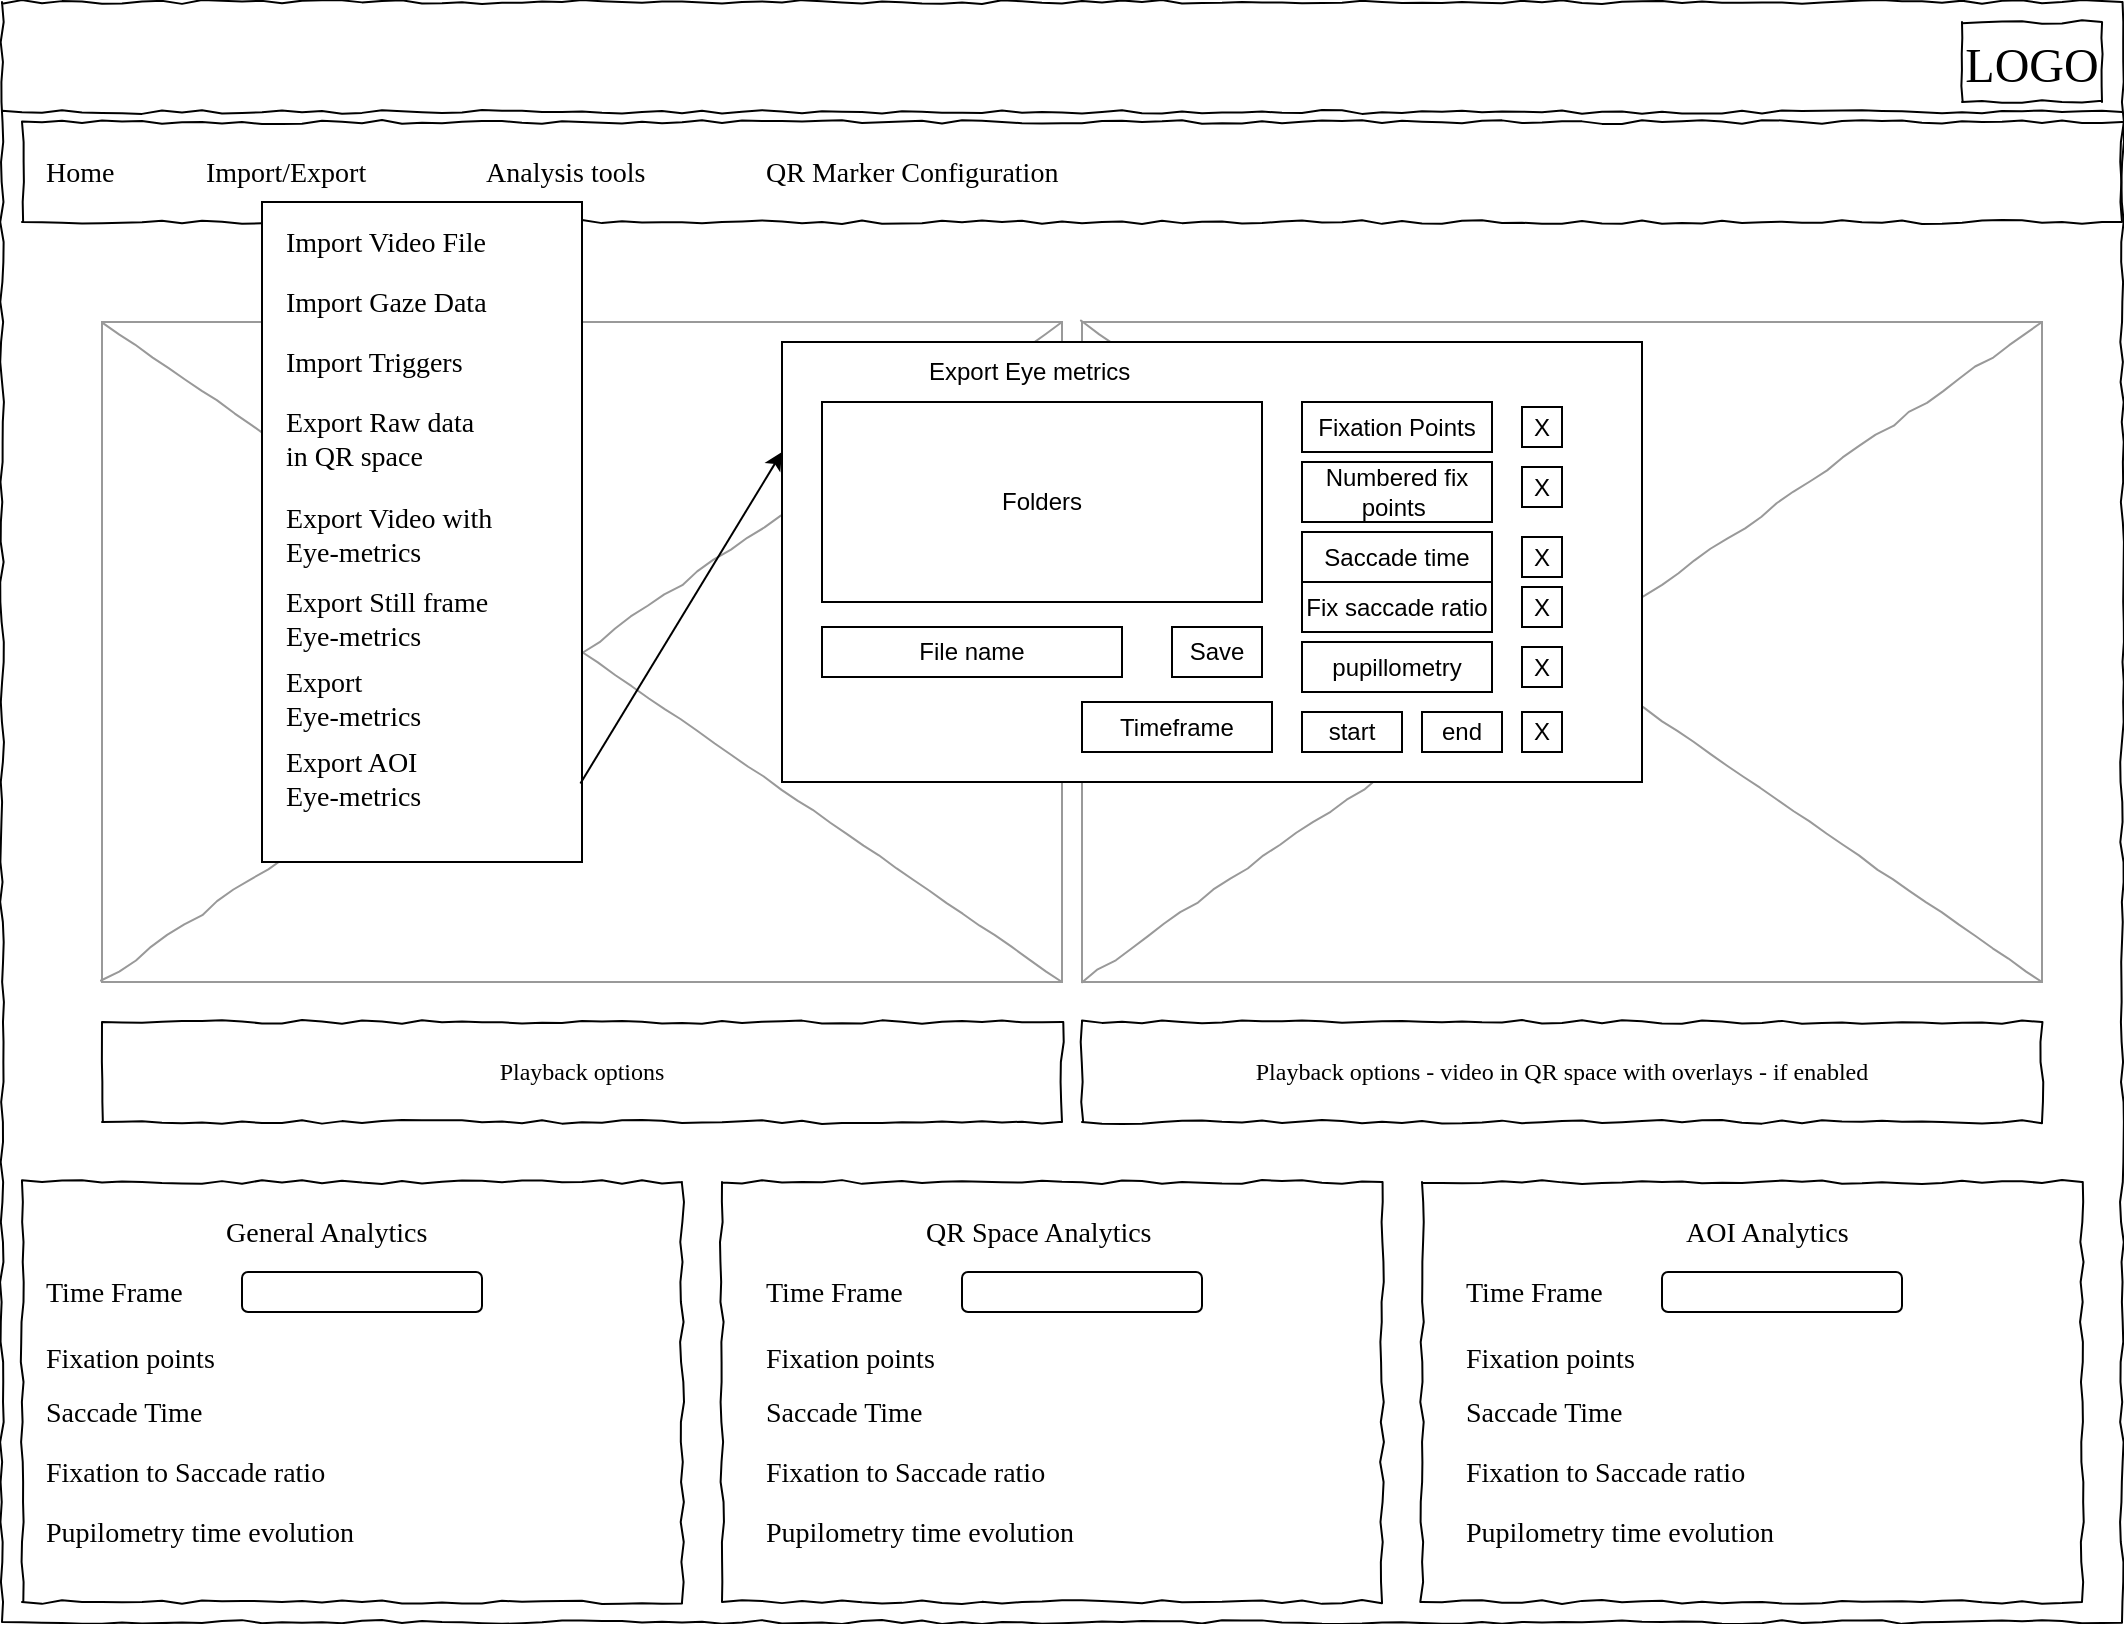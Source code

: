 <mxfile version="21.2.1" type="device">
  <diagram name="Page-1" id="03018318-947c-dd8e-b7a3-06fadd420f32">
    <mxGraphModel dx="988" dy="573" grid="1" gridSize="10" guides="1" tooltips="1" connect="1" arrows="1" fold="1" page="1" pageScale="1" pageWidth="1100" pageHeight="850" background="#ffffff" math="0" shadow="0">
      <root>
        <mxCell id="0" />
        <mxCell id="1" parent="0" />
        <mxCell id="677b7b8949515195-1" value="" style="whiteSpace=wrap;html=1;rounded=0;shadow=0;labelBackgroundColor=none;strokeColor=#000000;strokeWidth=1;fillColor=none;fontFamily=Verdana;fontSize=12;fontColor=#000000;align=center;comic=1;" parent="1" vertex="1">
          <mxGeometry x="20" y="20" width="1060" height="810" as="geometry" />
        </mxCell>
        <mxCell id="677b7b8949515195-2" value="&lt;font style=&quot;font-size: 24px;&quot;&gt;LOGO&lt;/font&gt;" style="whiteSpace=wrap;html=1;rounded=0;shadow=0;labelBackgroundColor=none;strokeWidth=1;fontFamily=Verdana;fontSize=28;align=center;comic=1;" parent="1" vertex="1">
          <mxGeometry x="1000" y="30" width="70" height="40" as="geometry" />
        </mxCell>
        <mxCell id="677b7b8949515195-8" value="" style="whiteSpace=wrap;html=1;rounded=0;shadow=0;labelBackgroundColor=none;strokeWidth=1;fillColor=none;fontFamily=Verdana;fontSize=12;align=center;comic=1;" parent="1" vertex="1">
          <mxGeometry x="30" y="610" width="330" height="210" as="geometry" />
        </mxCell>
        <mxCell id="677b7b8949515195-9" value="" style="line;strokeWidth=1;html=1;rounded=0;shadow=0;labelBackgroundColor=none;fillColor=none;fontFamily=Verdana;fontSize=14;fontColor=#000000;align=center;comic=1;" parent="1" vertex="1">
          <mxGeometry x="20" y="70" width="1060" height="10" as="geometry" />
        </mxCell>
        <mxCell id="677b7b8949515195-10" value="" style="whiteSpace=wrap;html=1;rounded=0;shadow=0;labelBackgroundColor=none;strokeWidth=1;fillColor=none;fontFamily=Verdana;fontSize=12;align=center;comic=1;" parent="1" vertex="1">
          <mxGeometry x="30" y="80" width="1050" height="50" as="geometry" />
        </mxCell>
        <mxCell id="677b7b8949515195-11" value="Home" style="text;html=1;points=[];align=left;verticalAlign=top;spacingTop=-4;fontSize=14;fontFamily=Verdana" parent="1" vertex="1">
          <mxGeometry x="40" y="95" width="60" height="15" as="geometry" />
        </mxCell>
        <mxCell id="677b7b8949515195-12" value="Import/Export" style="text;html=1;points=[];align=left;verticalAlign=top;spacingTop=-4;fontSize=14;fontFamily=Verdana" parent="1" vertex="1">
          <mxGeometry x="120" y="95" width="60" height="20" as="geometry" />
        </mxCell>
        <mxCell id="677b7b8949515195-13" value="Analysis tools" style="text;html=1;points=[];align=left;verticalAlign=top;spacingTop=-4;fontSize=14;fontFamily=Verdana" parent="1" vertex="1">
          <mxGeometry x="260" y="95" width="60" height="20" as="geometry" />
        </mxCell>
        <mxCell id="677b7b8949515195-14" value="QR Marker Configuration&amp;nbsp;" style="text;html=1;points=[];align=left;verticalAlign=top;spacingTop=-4;fontSize=14;fontFamily=Verdana" parent="1" vertex="1">
          <mxGeometry x="400" y="95" width="60" height="20" as="geometry" />
        </mxCell>
        <mxCell id="677b7b8949515195-16" value="" style="verticalLabelPosition=bottom;shadow=0;dashed=0;align=center;html=1;verticalAlign=top;strokeWidth=1;shape=mxgraph.mockup.graphics.simpleIcon;strokeColor=#999999;rounded=0;labelBackgroundColor=none;fontFamily=Verdana;fontSize=14;fontColor=#000000;comic=1;" parent="1" vertex="1">
          <mxGeometry x="70" y="180" width="480" height="330" as="geometry" />
        </mxCell>
        <mxCell id="qwBX4drv_svDkVCXMGxv-3" value="Playback options" style="whiteSpace=wrap;html=1;rounded=0;shadow=0;labelBackgroundColor=none;strokeWidth=1;fillColor=none;fontFamily=Verdana;fontSize=12;align=center;comic=1;" parent="1" vertex="1">
          <mxGeometry x="70" y="530" width="480" height="50" as="geometry" />
        </mxCell>
        <mxCell id="qwBX4drv_svDkVCXMGxv-4" value="General Analytics&amp;nbsp;" style="text;html=1;points=[];align=left;verticalAlign=top;spacingTop=-4;fontSize=14;fontFamily=Verdana" parent="1" vertex="1">
          <mxGeometry x="130" y="625" width="60" height="15" as="geometry" />
        </mxCell>
        <mxCell id="qwBX4drv_svDkVCXMGxv-5" value="Time Frame&amp;nbsp;" style="text;html=1;points=[];align=left;verticalAlign=top;spacingTop=-4;fontSize=14;fontFamily=Verdana" parent="1" vertex="1">
          <mxGeometry x="40" y="655" width="60" height="15" as="geometry" />
        </mxCell>
        <mxCell id="qwBX4drv_svDkVCXMGxv-7" value="Fixation points&amp;nbsp;" style="text;html=1;points=[];align=left;verticalAlign=top;spacingTop=-4;fontSize=14;fontFamily=Verdana" parent="1" vertex="1">
          <mxGeometry x="40" y="687.5" width="60" height="15" as="geometry" />
        </mxCell>
        <mxCell id="qwBX4drv_svDkVCXMGxv-8" value="Saccade Time" style="text;html=1;points=[];align=left;verticalAlign=top;spacingTop=-4;fontSize=14;fontFamily=Verdana" parent="1" vertex="1">
          <mxGeometry x="40" y="715" width="60" height="15" as="geometry" />
        </mxCell>
        <mxCell id="qwBX4drv_svDkVCXMGxv-9" value="Fixation to Saccade ratio" style="text;html=1;points=[];align=left;verticalAlign=top;spacingTop=-4;fontSize=14;fontFamily=Verdana" parent="1" vertex="1">
          <mxGeometry x="40" y="745" width="60" height="15" as="geometry" />
        </mxCell>
        <mxCell id="qwBX4drv_svDkVCXMGxv-10" value="" style="rounded=1;whiteSpace=wrap;html=1;" parent="1" vertex="1">
          <mxGeometry x="140" y="655" width="120" height="20" as="geometry" />
        </mxCell>
        <mxCell id="qwBX4drv_svDkVCXMGxv-11" value="" style="whiteSpace=wrap;html=1;rounded=0;shadow=0;labelBackgroundColor=none;strokeWidth=1;fillColor=none;fontFamily=Verdana;fontSize=12;align=center;comic=1;" parent="1" vertex="1">
          <mxGeometry x="380" y="610" width="330" height="210" as="geometry" />
        </mxCell>
        <mxCell id="qwBX4drv_svDkVCXMGxv-19" value="QR Space Analytics" style="text;html=1;points=[];align=left;verticalAlign=top;spacingTop=-4;fontSize=14;fontFamily=Verdana" parent="1" vertex="1">
          <mxGeometry x="480" y="625" width="60" height="15" as="geometry" />
        </mxCell>
        <mxCell id="qwBX4drv_svDkVCXMGxv-20" value="Time Frame&amp;nbsp;" style="text;html=1;points=[];align=left;verticalAlign=top;spacingTop=-4;fontSize=14;fontFamily=Verdana" parent="1" vertex="1">
          <mxGeometry x="400" y="655" width="60" height="15" as="geometry" />
        </mxCell>
        <mxCell id="qwBX4drv_svDkVCXMGxv-21" value="Fixation points&amp;nbsp;" style="text;html=1;points=[];align=left;verticalAlign=top;spacingTop=-4;fontSize=14;fontFamily=Verdana" parent="1" vertex="1">
          <mxGeometry x="400" y="687.5" width="60" height="15" as="geometry" />
        </mxCell>
        <mxCell id="qwBX4drv_svDkVCXMGxv-22" value="Saccade Time" style="text;html=1;points=[];align=left;verticalAlign=top;spacingTop=-4;fontSize=14;fontFamily=Verdana" parent="1" vertex="1">
          <mxGeometry x="400" y="715" width="60" height="15" as="geometry" />
        </mxCell>
        <mxCell id="qwBX4drv_svDkVCXMGxv-23" value="Fixation to Saccade ratio" style="text;html=1;points=[];align=left;verticalAlign=top;spacingTop=-4;fontSize=14;fontFamily=Verdana" parent="1" vertex="1">
          <mxGeometry x="400" y="745" width="60" height="15" as="geometry" />
        </mxCell>
        <mxCell id="qwBX4drv_svDkVCXMGxv-24" value="" style="rounded=1;whiteSpace=wrap;html=1;" parent="1" vertex="1">
          <mxGeometry x="500" y="655" width="120" height="20" as="geometry" />
        </mxCell>
        <mxCell id="qwBX4drv_svDkVCXMGxv-25" value="" style="whiteSpace=wrap;html=1;rounded=0;shadow=0;labelBackgroundColor=none;strokeWidth=1;fillColor=none;fontFamily=Verdana;fontSize=12;align=center;comic=1;" parent="1" vertex="1">
          <mxGeometry x="730" y="610" width="330" height="210" as="geometry" />
        </mxCell>
        <mxCell id="qwBX4drv_svDkVCXMGxv-26" value="AOI Analytics" style="text;html=1;points=[];align=left;verticalAlign=top;spacingTop=-4;fontSize=14;fontFamily=Verdana" parent="1" vertex="1">
          <mxGeometry x="860" y="625" width="60" height="15" as="geometry" />
        </mxCell>
        <mxCell id="qwBX4drv_svDkVCXMGxv-27" value="Time Frame&amp;nbsp;" style="text;html=1;points=[];align=left;verticalAlign=top;spacingTop=-4;fontSize=14;fontFamily=Verdana" parent="1" vertex="1">
          <mxGeometry x="750" y="655" width="60" height="15" as="geometry" />
        </mxCell>
        <mxCell id="qwBX4drv_svDkVCXMGxv-28" value="Fixation points&amp;nbsp;" style="text;html=1;points=[];align=left;verticalAlign=top;spacingTop=-4;fontSize=14;fontFamily=Verdana" parent="1" vertex="1">
          <mxGeometry x="750" y="687.5" width="60" height="15" as="geometry" />
        </mxCell>
        <mxCell id="qwBX4drv_svDkVCXMGxv-29" value="Saccade Time" style="text;html=1;points=[];align=left;verticalAlign=top;spacingTop=-4;fontSize=14;fontFamily=Verdana" parent="1" vertex="1">
          <mxGeometry x="750" y="715" width="60" height="15" as="geometry" />
        </mxCell>
        <mxCell id="qwBX4drv_svDkVCXMGxv-30" value="Fixation to Saccade ratio" style="text;html=1;points=[];align=left;verticalAlign=top;spacingTop=-4;fontSize=14;fontFamily=Verdana" parent="1" vertex="1">
          <mxGeometry x="750" y="745" width="60" height="15" as="geometry" />
        </mxCell>
        <mxCell id="qwBX4drv_svDkVCXMGxv-31" value="" style="rounded=1;whiteSpace=wrap;html=1;" parent="1" vertex="1">
          <mxGeometry x="850" y="655" width="120" height="20" as="geometry" />
        </mxCell>
        <mxCell id="qwBX4drv_svDkVCXMGxv-34" value="Pupilometry time evolution" style="text;html=1;points=[];align=left;verticalAlign=top;spacingTop=-4;fontSize=14;fontFamily=Verdana" parent="1" vertex="1">
          <mxGeometry x="40" y="775" width="60" height="15" as="geometry" />
        </mxCell>
        <mxCell id="qwBX4drv_svDkVCXMGxv-36" value="Pupilometry time evolution" style="text;html=1;points=[];align=left;verticalAlign=top;spacingTop=-4;fontSize=14;fontFamily=Verdana" parent="1" vertex="1">
          <mxGeometry x="400" y="775" width="60" height="15" as="geometry" />
        </mxCell>
        <mxCell id="qwBX4drv_svDkVCXMGxv-37" value="Pupilometry time evolution" style="text;html=1;points=[];align=left;verticalAlign=top;spacingTop=-4;fontSize=14;fontFamily=Verdana" parent="1" vertex="1">
          <mxGeometry x="750" y="775" width="60" height="15" as="geometry" />
        </mxCell>
        <mxCell id="qwBX4drv_svDkVCXMGxv-38" value="" style="verticalLabelPosition=bottom;shadow=0;dashed=0;align=center;html=1;verticalAlign=top;strokeWidth=1;shape=mxgraph.mockup.graphics.simpleIcon;strokeColor=#999999;rounded=0;labelBackgroundColor=none;fontFamily=Verdana;fontSize=14;fontColor=#000000;comic=1;" parent="1" vertex="1">
          <mxGeometry x="560" y="180" width="480" height="330" as="geometry" />
        </mxCell>
        <mxCell id="qwBX4drv_svDkVCXMGxv-39" value="Playback options - video in QR space with overlays - if enabled" style="whiteSpace=wrap;html=1;rounded=0;shadow=0;labelBackgroundColor=none;strokeWidth=1;fillColor=none;fontFamily=Verdana;fontSize=12;align=center;comic=1;" parent="1" vertex="1">
          <mxGeometry x="560" y="530" width="480" height="50" as="geometry" />
        </mxCell>
        <mxCell id="qwBX4drv_svDkVCXMGxv-40" value="" style="rounded=0;whiteSpace=wrap;html=1;" parent="1" vertex="1">
          <mxGeometry x="150" y="120" width="160" height="330" as="geometry" />
        </mxCell>
        <mxCell id="qwBX4drv_svDkVCXMGxv-41" value="Import Video File" style="text;html=1;points=[];align=left;verticalAlign=top;spacingTop=-4;fontSize=14;fontFamily=Verdana" parent="1" vertex="1">
          <mxGeometry x="160" y="130" width="60" height="15" as="geometry" />
        </mxCell>
        <mxCell id="qwBX4drv_svDkVCXMGxv-42" value="Import Gaze Data" style="text;html=1;points=[];align=left;verticalAlign=top;spacingTop=-4;fontSize=14;fontFamily=Verdana" parent="1" vertex="1">
          <mxGeometry x="160" y="160" width="60" height="15" as="geometry" />
        </mxCell>
        <mxCell id="qwBX4drv_svDkVCXMGxv-43" value="Export Raw data&lt;br&gt;in QR space" style="text;html=1;points=[];align=left;verticalAlign=top;spacingTop=-4;fontSize=14;fontFamily=Verdana" parent="1" vertex="1">
          <mxGeometry x="160" y="220" width="60" height="15" as="geometry" />
        </mxCell>
        <mxCell id="qwBX4drv_svDkVCXMGxv-44" value="Export Video with&amp;nbsp;&lt;br&gt;Eye-metrics" style="text;html=1;points=[];align=left;verticalAlign=top;spacingTop=-4;fontSize=14;fontFamily=Verdana" parent="1" vertex="1">
          <mxGeometry x="160" y="267.5" width="60" height="15" as="geometry" />
        </mxCell>
        <mxCell id="qwBX4drv_svDkVCXMGxv-45" value="Export Still frame&amp;nbsp;&lt;br&gt;Eye-metrics" style="text;html=1;points=[];align=left;verticalAlign=top;spacingTop=-4;fontSize=14;fontFamily=Verdana" parent="1" vertex="1">
          <mxGeometry x="160" y="310" width="60" height="15" as="geometry" />
        </mxCell>
        <mxCell id="qwBX4drv_svDkVCXMGxv-46" value="Export&amp;nbsp;&amp;nbsp;&lt;br&gt;Eye-metrics" style="text;html=1;points=[];align=left;verticalAlign=top;spacingTop=-4;fontSize=14;fontFamily=Verdana" parent="1" vertex="1">
          <mxGeometry x="160" y="350" width="60" height="15" as="geometry" />
        </mxCell>
        <mxCell id="qwBX4drv_svDkVCXMGxv-47" value="Export AOI&amp;nbsp;&lt;br&gt;Eye-metrics" style="text;html=1;points=[];align=left;verticalAlign=top;spacingTop=-4;fontSize=14;fontFamily=Verdana" parent="1" vertex="1">
          <mxGeometry x="160" y="390" width="60" height="15" as="geometry" />
        </mxCell>
        <mxCell id="AHtWSh_vj4_ZFJC4VJW7-25" value="Import Triggers" style="text;html=1;points=[];align=left;verticalAlign=top;spacingTop=-4;fontSize=14;fontFamily=Verdana" vertex="1" parent="1">
          <mxGeometry x="160" y="190" width="60" height="15" as="geometry" />
        </mxCell>
        <mxCell id="AHtWSh_vj4_ZFJC4VJW7-32" value="" style="rounded=0;whiteSpace=wrap;html=1;" vertex="1" parent="1">
          <mxGeometry x="410" y="190" width="430" height="220" as="geometry" />
        </mxCell>
        <mxCell id="AHtWSh_vj4_ZFJC4VJW7-33" value="Export Eye metrics&amp;nbsp;" style="text;html=1;align=center;verticalAlign=middle;resizable=0;points=[];autosize=1;strokeColor=none;fillColor=none;" vertex="1" parent="1">
          <mxGeometry x="470" y="190" width="130" height="30" as="geometry" />
        </mxCell>
        <mxCell id="AHtWSh_vj4_ZFJC4VJW7-34" value="Folders" style="rounded=0;whiteSpace=wrap;html=1;" vertex="1" parent="1">
          <mxGeometry x="430" y="220" width="220" height="100" as="geometry" />
        </mxCell>
        <mxCell id="AHtWSh_vj4_ZFJC4VJW7-35" value="Save" style="rounded=0;whiteSpace=wrap;html=1;" vertex="1" parent="1">
          <mxGeometry x="605" y="332.5" width="45" height="25" as="geometry" />
        </mxCell>
        <mxCell id="AHtWSh_vj4_ZFJC4VJW7-36" value="" style="endArrow=classic;html=1;rounded=0;entryX=0;entryY=0.25;entryDx=0;entryDy=0;exitX=0.995;exitY=0.881;exitDx=0;exitDy=0;exitPerimeter=0;" edge="1" parent="1" target="AHtWSh_vj4_ZFJC4VJW7-32" source="qwBX4drv_svDkVCXMGxv-40">
          <mxGeometry width="50" height="50" relative="1" as="geometry">
            <mxPoint x="312" y="306" as="sourcePoint" />
            <mxPoint x="410" y="200" as="targetPoint" />
          </mxGeometry>
        </mxCell>
        <mxCell id="AHtWSh_vj4_ZFJC4VJW7-37" value="File name" style="rounded=0;whiteSpace=wrap;html=1;" vertex="1" parent="1">
          <mxGeometry x="430" y="332.5" width="150" height="25" as="geometry" />
        </mxCell>
        <mxCell id="AHtWSh_vj4_ZFJC4VJW7-38" value="Fixation Points" style="rounded=0;whiteSpace=wrap;html=1;" vertex="1" parent="1">
          <mxGeometry x="670" y="220" width="95" height="25" as="geometry" />
        </mxCell>
        <mxCell id="AHtWSh_vj4_ZFJC4VJW7-39" value="X" style="rounded=0;whiteSpace=wrap;html=1;" vertex="1" parent="1">
          <mxGeometry x="780" y="222.5" width="20" height="20" as="geometry" />
        </mxCell>
        <mxCell id="AHtWSh_vj4_ZFJC4VJW7-40" value="Saccade time" style="rounded=0;whiteSpace=wrap;html=1;" vertex="1" parent="1">
          <mxGeometry x="670" y="285" width="95" height="25" as="geometry" />
        </mxCell>
        <mxCell id="AHtWSh_vj4_ZFJC4VJW7-41" value="X" style="rounded=0;whiteSpace=wrap;html=1;" vertex="1" parent="1">
          <mxGeometry x="780" y="287.5" width="20" height="20" as="geometry" />
        </mxCell>
        <mxCell id="AHtWSh_vj4_ZFJC4VJW7-42" value="pupillometry" style="rounded=0;whiteSpace=wrap;html=1;" vertex="1" parent="1">
          <mxGeometry x="670" y="340" width="95" height="25" as="geometry" />
        </mxCell>
        <mxCell id="AHtWSh_vj4_ZFJC4VJW7-43" value="X" style="rounded=0;whiteSpace=wrap;html=1;" vertex="1" parent="1">
          <mxGeometry x="780" y="342.5" width="20" height="20" as="geometry" />
        </mxCell>
        <mxCell id="AHtWSh_vj4_ZFJC4VJW7-44" value="Timeframe" style="rounded=0;whiteSpace=wrap;html=1;" vertex="1" parent="1">
          <mxGeometry x="560" y="370" width="95" height="25" as="geometry" />
        </mxCell>
        <mxCell id="AHtWSh_vj4_ZFJC4VJW7-45" value="start" style="rounded=0;whiteSpace=wrap;html=1;" vertex="1" parent="1">
          <mxGeometry x="670" y="375" width="50" height="20" as="geometry" />
        </mxCell>
        <mxCell id="AHtWSh_vj4_ZFJC4VJW7-46" value="end" style="rounded=0;whiteSpace=wrap;html=1;" vertex="1" parent="1">
          <mxGeometry x="730" y="375" width="40" height="20" as="geometry" />
        </mxCell>
        <mxCell id="AHtWSh_vj4_ZFJC4VJW7-47" value="X" style="rounded=0;whiteSpace=wrap;html=1;" vertex="1" parent="1">
          <mxGeometry x="780" y="375" width="20" height="20" as="geometry" />
        </mxCell>
        <mxCell id="AHtWSh_vj4_ZFJC4VJW7-48" value="Numbered fix points&amp;nbsp;" style="rounded=0;whiteSpace=wrap;html=1;" vertex="1" parent="1">
          <mxGeometry x="670" y="250" width="95" height="30" as="geometry" />
        </mxCell>
        <mxCell id="AHtWSh_vj4_ZFJC4VJW7-49" value="X" style="rounded=0;whiteSpace=wrap;html=1;" vertex="1" parent="1">
          <mxGeometry x="780" y="252.5" width="20" height="20" as="geometry" />
        </mxCell>
        <mxCell id="AHtWSh_vj4_ZFJC4VJW7-50" value="Fix saccade ratio" style="rounded=0;whiteSpace=wrap;html=1;" vertex="1" parent="1">
          <mxGeometry x="670" y="310" width="95" height="25" as="geometry" />
        </mxCell>
        <mxCell id="AHtWSh_vj4_ZFJC4VJW7-51" value="X" style="rounded=0;whiteSpace=wrap;html=1;" vertex="1" parent="1">
          <mxGeometry x="780" y="312.5" width="20" height="20" as="geometry" />
        </mxCell>
      </root>
    </mxGraphModel>
  </diagram>
</mxfile>
